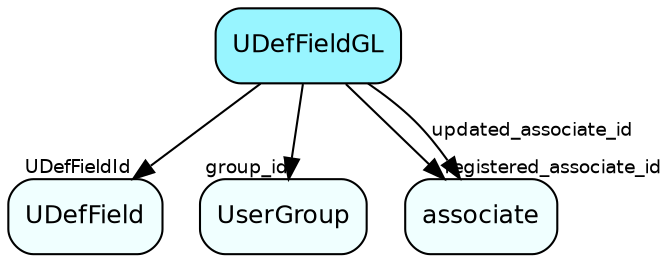 digraph UDefFieldGL  {
node [shape = box style="rounded, filled" fontname = "Helvetica" fontsize = "12" ]
edge [fontname = "Helvetica" fontsize = "9"]

UDefFieldGL[fillcolor = "cadetblue1"]
UDefField[fillcolor = "azure1"]
UserGroup[fillcolor = "azure1"]
associate[fillcolor = "azure1"]
UDefFieldGL -> UDefField [headlabel = "UDefFieldId"]
UDefFieldGL -> UserGroup [headlabel = "group_id"]
UDefFieldGL -> associate [headlabel = "registered_associate_id"]
UDefFieldGL -> associate [label = "updated_associate_id"]
}
